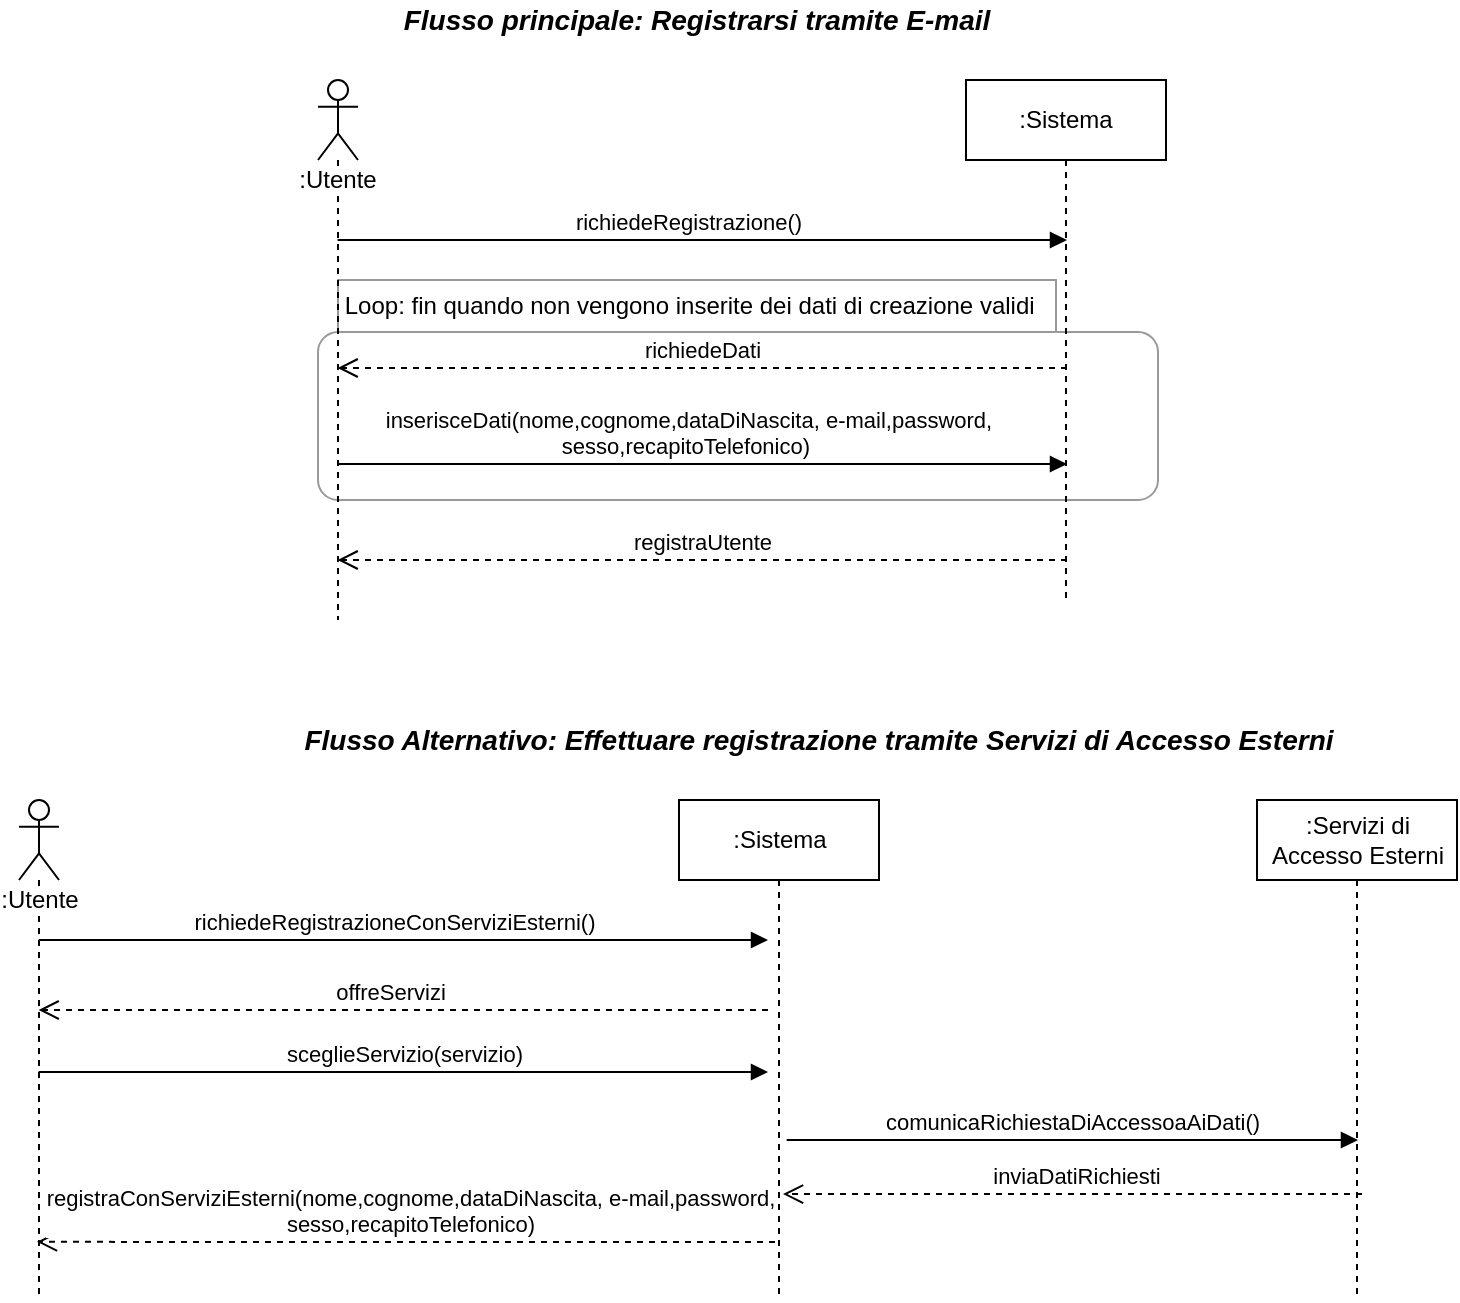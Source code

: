 <mxfile version="13.9.9" type="device"><diagram id="iZqk58vNJgp9UYqU2i7k" name="Page-1"><mxGraphModel dx="1185" dy="693" grid="1" gridSize="10" guides="1" tooltips="1" connect="1" arrows="1" fold="1" page="1" pageScale="1" pageWidth="583" pageHeight="827" math="0" shadow="0"><root><mxCell id="0"/><mxCell id="1" parent="0"/><mxCell id="uJYyeaQ41b0TmiySgWnV-11" value=":Utente&lt;br&gt;" style="shape=umlLifeline;participant=umlActor;perimeter=lifelinePerimeter;whiteSpace=wrap;html=1;container=1;collapsible=0;recursiveResize=0;verticalAlign=top;spacingTop=36;labelBackgroundColor=#ffffff;outlineConnect=0;" parent="1" vertex="1"><mxGeometry x="206" y="120" width="20" height="270" as="geometry"/></mxCell><mxCell id="uJYyeaQ41b0TmiySgWnV-12" value=":Sistema" style="shape=umlLifeline;perimeter=lifelinePerimeter;whiteSpace=wrap;html=1;container=1;collapsible=0;recursiveResize=0;outlineConnect=0;" parent="1" vertex="1"><mxGeometry x="530" y="120" width="100" height="260" as="geometry"/></mxCell><mxCell id="uJYyeaQ41b0TmiySgWnV-17" value="&lt;font style=&quot;font-size: 14px&quot;&gt;&lt;b&gt;&lt;i&gt;Flusso principale: Registrarsi tramite E-mail&lt;/i&gt;&lt;/b&gt;&lt;/font&gt;" style="text;html=1;align=center;verticalAlign=middle;resizable=0;points=[];;autosize=1;" parent="1" vertex="1"><mxGeometry x="240" y="80" width="310" height="20" as="geometry"/></mxCell><mxCell id="uJYyeaQ41b0TmiySgWnV-21" value="richiedeRegistrazione()" style="html=1;verticalAlign=bottom;endArrow=block;" parent="1" edge="1"><mxGeometry x="-0.039" width="80" relative="1" as="geometry"><mxPoint x="215.81" y="200" as="sourcePoint"/><mxPoint x="580.5" y="200" as="targetPoint"/><Array as="points"><mxPoint x="391" y="200"/></Array><mxPoint as="offset"/></mxGeometry></mxCell><mxCell id="uJYyeaQ41b0TmiySgWnV-23" value="inserisceDati(nome,cognome,dataDiNascita, e-mail,password,&lt;br&gt;sesso,recapitoTelefonico)&amp;nbsp;" style="html=1;verticalAlign=bottom;endArrow=block;" parent="1" edge="1"><mxGeometry x="-0.04" width="80" relative="1" as="geometry"><mxPoint x="215.81" y="312" as="sourcePoint"/><mxPoint x="580.5" y="312" as="targetPoint"/><Array as="points"><mxPoint x="281" y="312"/><mxPoint x="401" y="312"/></Array><mxPoint as="offset"/></mxGeometry></mxCell><mxCell id="uJYyeaQ41b0TmiySgWnV-26" value="richiedeDati" style="html=1;verticalAlign=bottom;endArrow=open;dashed=1;endSize=8;" parent="1" edge="1"><mxGeometry relative="1" as="geometry"><mxPoint x="580.5" y="264" as="sourcePoint"/><mxPoint x="215.81" y="264" as="targetPoint"/><Array as="points"><mxPoint x="311" y="264"/></Array></mxGeometry></mxCell><mxCell id="uJYyeaQ41b0TmiySgWnV-31" value="registraUtente" style="html=1;verticalAlign=bottom;endArrow=open;dashed=1;endSize=8;" parent="1" edge="1"><mxGeometry relative="1" as="geometry"><mxPoint x="580.5" y="360" as="sourcePoint"/><mxPoint x="215.81" y="360" as="targetPoint"/><Array as="points"><mxPoint x="261" y="360"/></Array></mxGeometry></mxCell><mxCell id="VgvYguaE_-38xsEmwXtu-6" value="Loop: fin quando non vengono inserite dei dati di creazione validi&amp;nbsp;" style="shape=folder;align=center;verticalAlign=middle;fontStyle=0;tabWidth=369;tabHeight=26;tabPosition=left;html=1;boundedLbl=1;labelInHeader=1;rounded=1;absoluteArcSize=1;arcSize=10;opacity=40;shadow=0;fillColor=none;" parent="1" vertex="1"><mxGeometry x="206" y="220" width="420" height="110" as="geometry"/></mxCell><mxCell id="VgvYguaE_-38xsEmwXtu-38" value="&lt;b&gt;&lt;i&gt;&lt;font style=&quot;font-size: 14px&quot;&gt;Flusso Alternativo: Effettuare registrazione tramite Servizi di Accesso Esterni&lt;/font&gt;&lt;/i&gt;&lt;/b&gt;" style="text;html=1;align=center;verticalAlign=middle;resizable=0;points=[];;autosize=1;" parent="1" vertex="1"><mxGeometry x="190.5" y="440" width="530" height="20" as="geometry"/></mxCell><mxCell id="VgvYguaE_-38xsEmwXtu-39" value="sceglieServizio(servizio)" style="html=1;verticalAlign=bottom;endArrow=block;" parent="1" edge="1"><mxGeometry width="80" relative="1" as="geometry"><mxPoint x="66.31" y="616" as="sourcePoint"/><mxPoint x="431.0" y="616" as="targetPoint"/><Array as="points"><mxPoint x="91.5" y="616"/><mxPoint x="251.5" y="616"/><mxPoint x="301.5" y="616"/></Array></mxGeometry></mxCell><mxCell id="VgvYguaE_-38xsEmwXtu-40" value="offreServizi" style="html=1;verticalAlign=bottom;endArrow=open;dashed=1;endSize=8;" parent="1" edge="1"><mxGeometry x="0.04" relative="1" as="geometry"><mxPoint x="431.0" y="585.0" as="sourcePoint"/><mxPoint x="66.31" y="585.0" as="targetPoint"/><Array as="points"><mxPoint x="281.5" y="585"/><mxPoint x="241.5" y="585"/></Array><mxPoint as="offset"/></mxGeometry></mxCell><mxCell id="VgvYguaE_-38xsEmwXtu-41" value="richiedeRegistrazioneConServiziEsterni()" style="html=1;verticalAlign=bottom;endArrow=block;" parent="1" edge="1"><mxGeometry x="-0.026" width="80" relative="1" as="geometry"><mxPoint x="66.31" y="550.0" as="sourcePoint"/><mxPoint x="431.0" y="550.0" as="targetPoint"/><Array as="points"><mxPoint x="141.5" y="550"/><mxPoint x="331.5" y="550"/></Array><mxPoint as="offset"/></mxGeometry></mxCell><mxCell id="VgvYguaE_-38xsEmwXtu-42" value=":Utente&lt;br&gt;" style="shape=umlLifeline;participant=umlActor;perimeter=lifelinePerimeter;whiteSpace=wrap;html=1;container=1;collapsible=0;recursiveResize=0;verticalAlign=top;spacingTop=36;labelBackgroundColor=#ffffff;outlineConnect=0;" parent="1" vertex="1"><mxGeometry x="56.5" y="480" width="20" height="250" as="geometry"/></mxCell><mxCell id="VgvYguaE_-38xsEmwXtu-43" value=":Sistema" style="shape=umlLifeline;perimeter=lifelinePerimeter;whiteSpace=wrap;html=1;container=1;collapsible=0;recursiveResize=0;outlineConnect=0;" parent="1" vertex="1"><mxGeometry x="386.5" y="480" width="100" height="250" as="geometry"/></mxCell><mxCell id="VgvYguaE_-38xsEmwXtu-44" value=":Servizi di Accesso Esterni" style="shape=umlLifeline;perimeter=lifelinePerimeter;whiteSpace=wrap;html=1;container=1;collapsible=0;recursiveResize=0;outlineConnect=0;" parent="1" vertex="1"><mxGeometry x="675.5" y="480" width="100" height="250" as="geometry"/></mxCell><mxCell id="VgvYguaE_-38xsEmwXtu-45" value="inviaDatiRichiesti" style="html=1;verticalAlign=bottom;endArrow=open;dashed=1;endSize=8;entryX=0.49;entryY=0.882;entryDx=0;entryDy=0;entryPerimeter=0;" parent="1" edge="1"><mxGeometry x="-0.013" relative="1" as="geometry"><mxPoint x="728" y="677" as="sourcePoint"/><mxPoint x="438.5" y="677.06" as="targetPoint"/><Array as="points"><mxPoint x="640.0" y="677"/><mxPoint x="540.0" y="677"/></Array><mxPoint as="offset"/></mxGeometry></mxCell><mxCell id="VgvYguaE_-38xsEmwXtu-46" value="comunicaRichiestaDiAccessoaAiDati()" style="html=1;verticalAlign=bottom;endArrow=block;" parent="1" edge="1"><mxGeometry width="80" relative="1" as="geometry"><mxPoint x="440.31" y="650.0" as="sourcePoint"/><mxPoint x="726.0" y="650.0" as="targetPoint"/><Array as="points"><mxPoint x="546.5" y="650"/><mxPoint x="596.5" y="650"/></Array></mxGeometry></mxCell><mxCell id="VgvYguaE_-38xsEmwXtu-47" value="registraConServiziEsterni(nome,cognome,dataDiNascita, e-mail,password,&lt;br&gt;sesso,recapitoTelefonico)" style="html=1;verticalAlign=bottom;endArrow=open;dashed=1;endSize=8;entryX=0.45;entryY=0.914;entryDx=0;entryDy=0;entryPerimeter=0;" parent="1" edge="1"><mxGeometry x="0.259" y="-50" relative="1" as="geometry"><mxPoint x="434.5" y="701" as="sourcePoint"/><mxPoint x="65.5" y="700.9" as="targetPoint"/><Array as="points"><mxPoint x="265.0" y="701"/><mxPoint x="165.0" y="701"/></Array><mxPoint x="50" y="50" as="offset"/></mxGeometry></mxCell></root></mxGraphModel></diagram></mxfile>